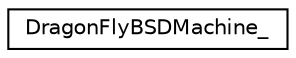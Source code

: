 digraph "Graphical Class Hierarchy"
{
  edge [fontname="Helvetica",fontsize="10",labelfontname="Helvetica",labelfontsize="10"];
  node [fontname="Helvetica",fontsize="10",shape=record];
  rankdir="LR";
  Node0 [label="DragonFlyBSDMachine_",height=0.2,width=0.4,color="black", fillcolor="white", style="filled",URL="$structDragonFlyBSDMachine__.html"];
}
